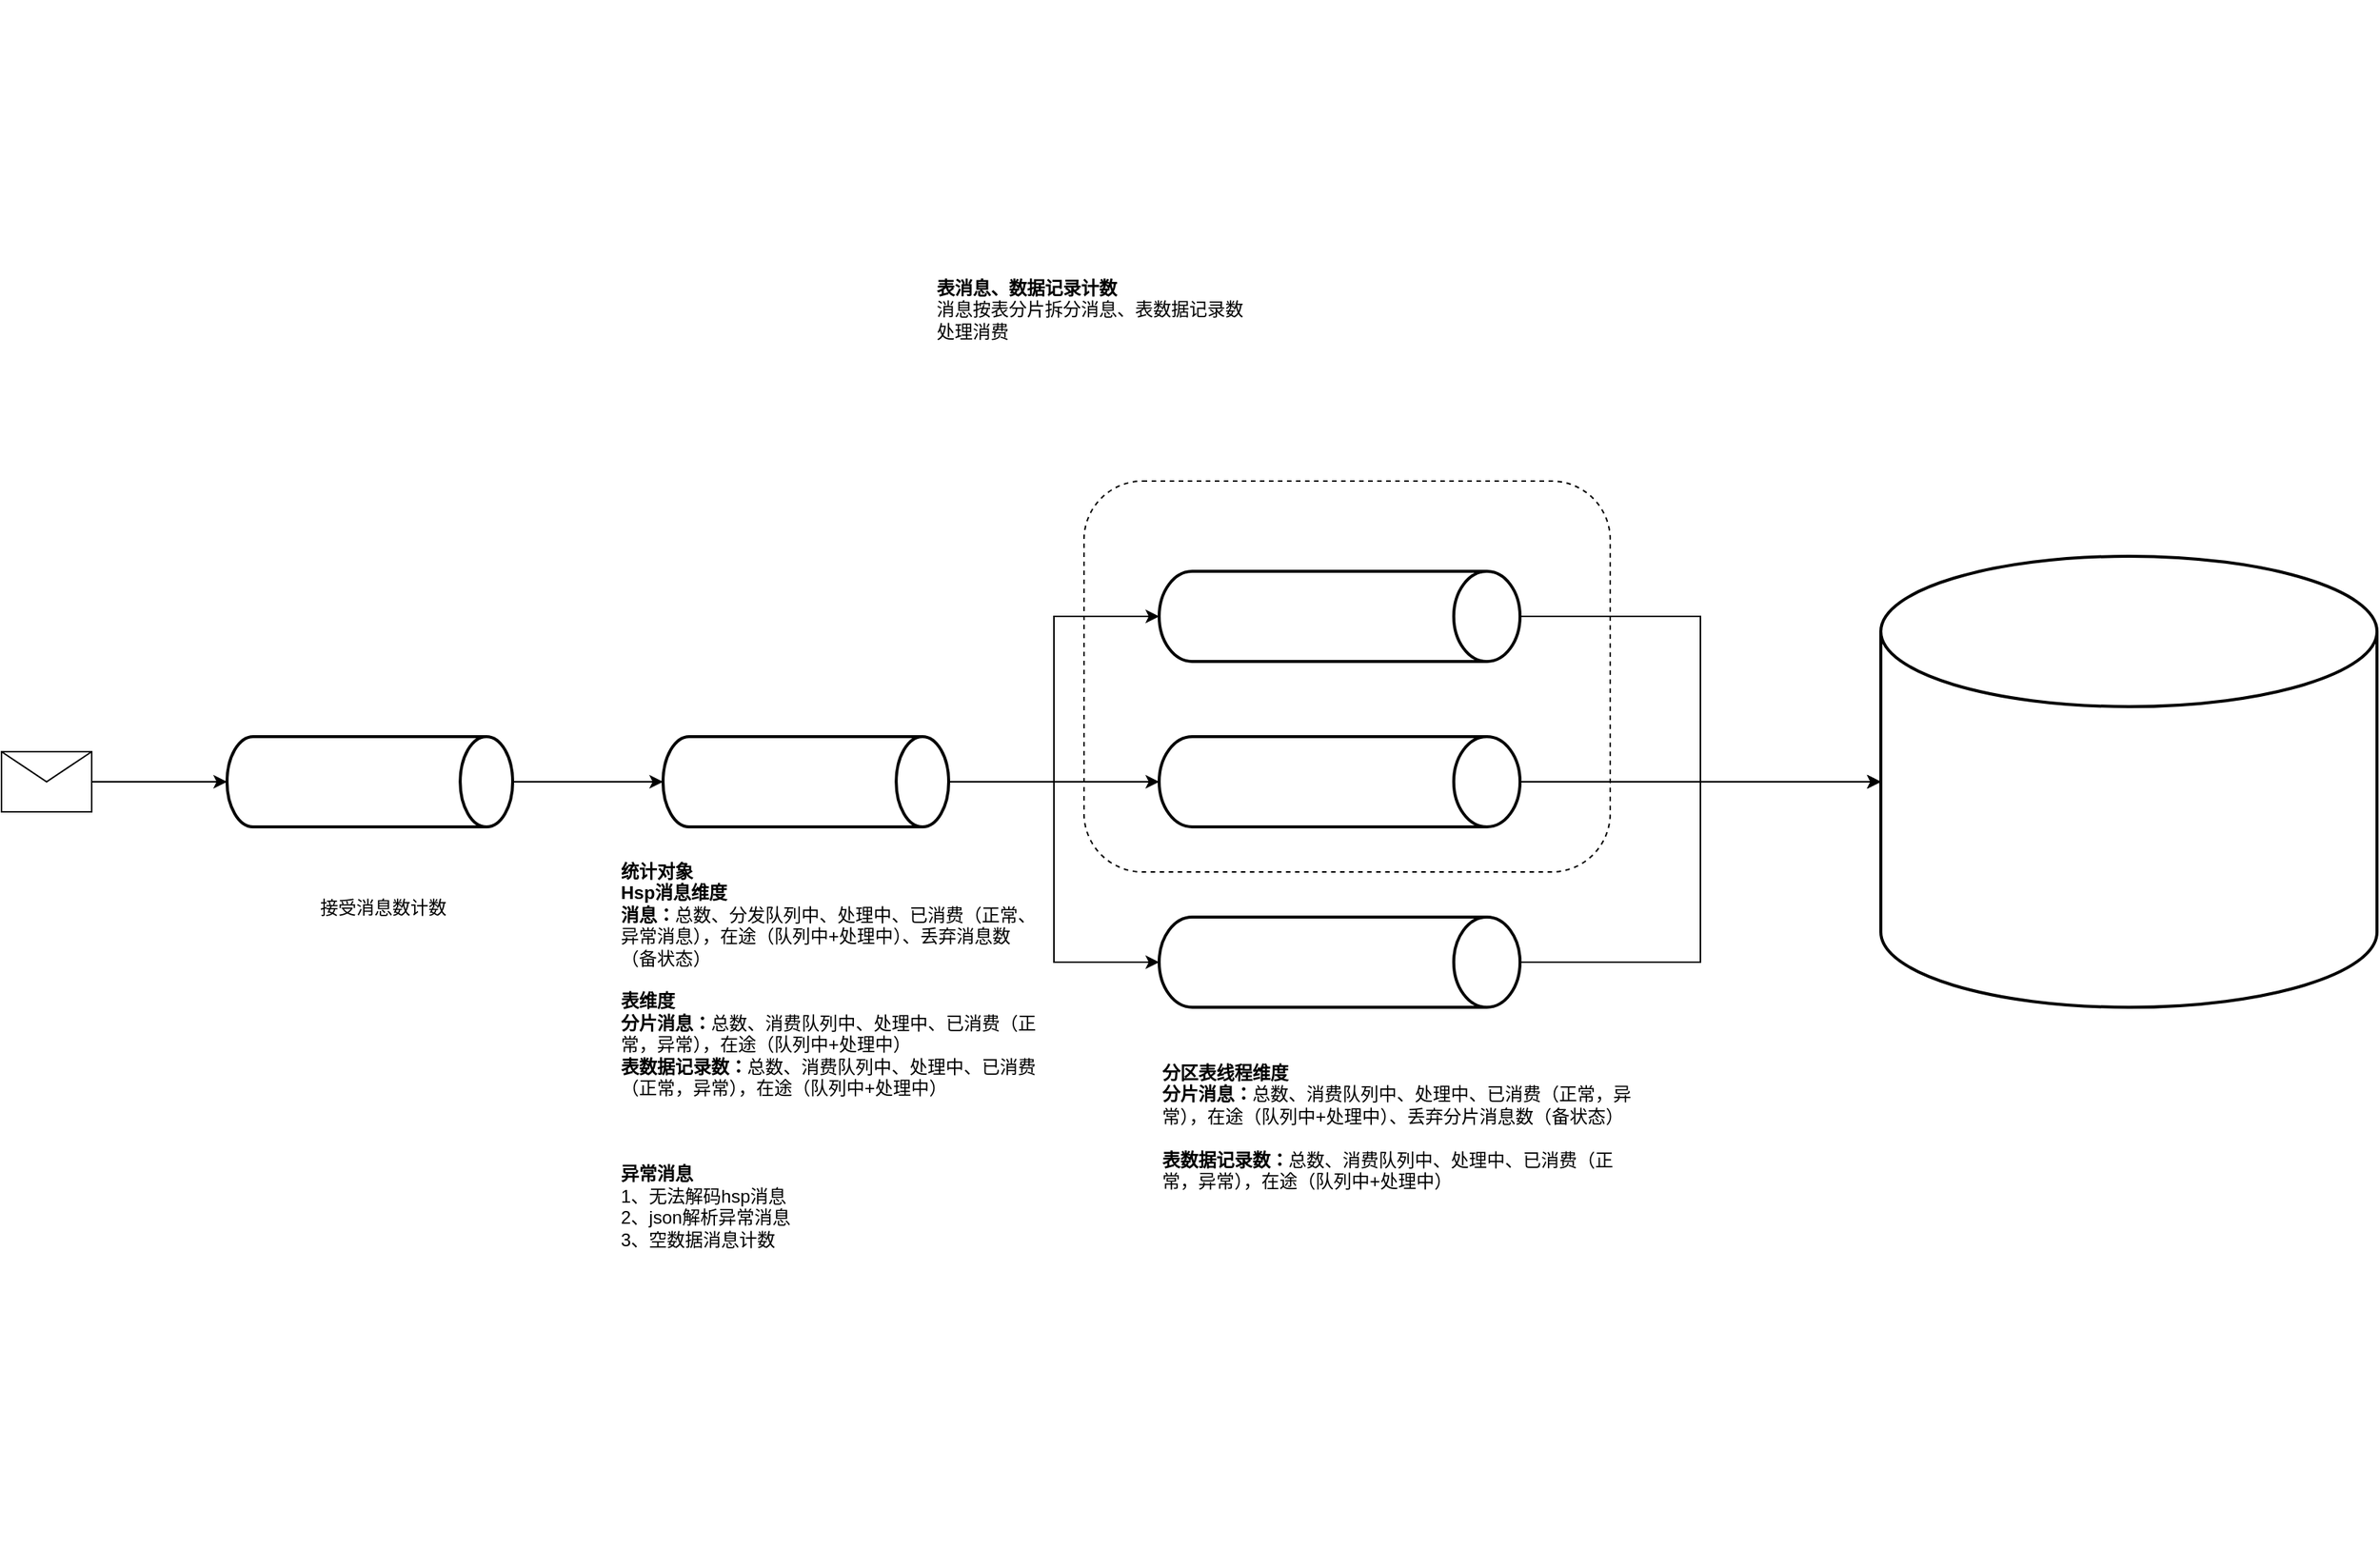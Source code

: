 <mxfile version="21.3.2" type="github" pages="2">
  <diagram name="第 1 页" id="USofRMA4XZ6aipWn7kLh">
    <mxGraphModel dx="2514" dy="3227" grid="1" gridSize="10" guides="1" tooltips="1" connect="1" arrows="1" fold="1" page="1" pageScale="1" pageWidth="827" pageHeight="1169" math="0" shadow="0">
      <root>
        <mxCell id="0" />
        <mxCell id="1" parent="0" />
        <mxCell id="FrgPPtpXRDeIr11iUTKz-24" value="" style="edgeStyle=orthogonalEdgeStyle;rounded=0;orthogonalLoop=1;jettySize=auto;html=1;" edge="1" parent="1" source="FrgPPtpXRDeIr11iUTKz-14" target="FrgPPtpXRDeIr11iUTKz-15">
          <mxGeometry relative="1" as="geometry" />
        </mxCell>
        <mxCell id="FrgPPtpXRDeIr11iUTKz-14" value="" style="strokeWidth=2;html=1;shape=mxgraph.flowchart.direct_data;whiteSpace=wrap;" vertex="1" parent="1">
          <mxGeometry x="-10" y="-960" width="190" height="60" as="geometry" />
        </mxCell>
        <mxCell id="FrgPPtpXRDeIr11iUTKz-25" style="edgeStyle=orthogonalEdgeStyle;rounded=0;orthogonalLoop=1;jettySize=auto;html=1;entryX=0;entryY=0.5;entryDx=0;entryDy=0;entryPerimeter=0;" edge="1" parent="1" source="FrgPPtpXRDeIr11iUTKz-15" target="FrgPPtpXRDeIr11iUTKz-17">
          <mxGeometry relative="1" as="geometry" />
        </mxCell>
        <mxCell id="FrgPPtpXRDeIr11iUTKz-27" style="edgeStyle=orthogonalEdgeStyle;rounded=0;orthogonalLoop=1;jettySize=auto;html=1;entryX=0;entryY=0.5;entryDx=0;entryDy=0;entryPerimeter=0;" edge="1" parent="1" source="FrgPPtpXRDeIr11iUTKz-15" target="FrgPPtpXRDeIr11iUTKz-19">
          <mxGeometry relative="1" as="geometry" />
        </mxCell>
        <mxCell id="FrgPPtpXRDeIr11iUTKz-28" style="edgeStyle=orthogonalEdgeStyle;rounded=0;orthogonalLoop=1;jettySize=auto;html=1;" edge="1" parent="1" source="FrgPPtpXRDeIr11iUTKz-15" target="FrgPPtpXRDeIr11iUTKz-18">
          <mxGeometry relative="1" as="geometry" />
        </mxCell>
        <mxCell id="FrgPPtpXRDeIr11iUTKz-15" value="" style="strokeWidth=2;html=1;shape=mxgraph.flowchart.direct_data;whiteSpace=wrap;" vertex="1" parent="1">
          <mxGeometry x="280" y="-960" width="190" height="60" as="geometry" />
        </mxCell>
        <mxCell id="FrgPPtpXRDeIr11iUTKz-31" style="edgeStyle=orthogonalEdgeStyle;rounded=0;orthogonalLoop=1;jettySize=auto;html=1;entryX=0;entryY=0.5;entryDx=0;entryDy=0;entryPerimeter=0;" edge="1" parent="1" source="FrgPPtpXRDeIr11iUTKz-17" target="FrgPPtpXRDeIr11iUTKz-30">
          <mxGeometry relative="1" as="geometry" />
        </mxCell>
        <mxCell id="FrgPPtpXRDeIr11iUTKz-17" value="" style="strokeWidth=2;html=1;shape=mxgraph.flowchart.direct_data;whiteSpace=wrap;" vertex="1" parent="1">
          <mxGeometry x="610" y="-1070" width="240" height="60" as="geometry" />
        </mxCell>
        <mxCell id="FrgPPtpXRDeIr11iUTKz-32" style="edgeStyle=orthogonalEdgeStyle;rounded=0;orthogonalLoop=1;jettySize=auto;html=1;entryX=0;entryY=0.5;entryDx=0;entryDy=0;entryPerimeter=0;" edge="1" parent="1" source="FrgPPtpXRDeIr11iUTKz-18" target="FrgPPtpXRDeIr11iUTKz-30">
          <mxGeometry relative="1" as="geometry" />
        </mxCell>
        <mxCell id="FrgPPtpXRDeIr11iUTKz-18" value="" style="strokeWidth=2;html=1;shape=mxgraph.flowchart.direct_data;whiteSpace=wrap;" vertex="1" parent="1">
          <mxGeometry x="610" y="-960" width="240" height="60" as="geometry" />
        </mxCell>
        <mxCell id="FrgPPtpXRDeIr11iUTKz-33" style="edgeStyle=orthogonalEdgeStyle;rounded=0;orthogonalLoop=1;jettySize=auto;html=1;entryX=0;entryY=0.5;entryDx=0;entryDy=0;entryPerimeter=0;" edge="1" parent="1" source="FrgPPtpXRDeIr11iUTKz-19" target="FrgPPtpXRDeIr11iUTKz-30">
          <mxGeometry relative="1" as="geometry" />
        </mxCell>
        <mxCell id="FrgPPtpXRDeIr11iUTKz-19" value="" style="strokeWidth=2;html=1;shape=mxgraph.flowchart.direct_data;whiteSpace=wrap;" vertex="1" parent="1">
          <mxGeometry x="610" y="-840" width="240" height="60" as="geometry" />
        </mxCell>
        <mxCell id="FrgPPtpXRDeIr11iUTKz-23" value="" style="edgeStyle=orthogonalEdgeStyle;rounded=0;orthogonalLoop=1;jettySize=auto;html=1;" edge="1" parent="1" source="FrgPPtpXRDeIr11iUTKz-22" target="FrgPPtpXRDeIr11iUTKz-14">
          <mxGeometry relative="1" as="geometry" />
        </mxCell>
        <mxCell id="FrgPPtpXRDeIr11iUTKz-22" value="" style="shape=message;html=1;html=1;outlineConnect=0;labelPosition=center;verticalLabelPosition=bottom;align=center;verticalAlign=top;" vertex="1" parent="1">
          <mxGeometry x="-160" y="-950" width="60" height="40" as="geometry" />
        </mxCell>
        <mxCell id="FrgPPtpXRDeIr11iUTKz-30" value="" style="strokeWidth=2;html=1;shape=mxgraph.flowchart.database;whiteSpace=wrap;" vertex="1" parent="1">
          <mxGeometry x="1090" y="-1080" width="330" height="300" as="geometry" />
        </mxCell>
        <mxCell id="FrgPPtpXRDeIr11iUTKz-34" value="接受消息数计数" style="text;html=1;strokeColor=none;fillColor=none;align=left;verticalAlign=top;whiteSpace=wrap;rounded=0;" vertex="1" parent="1">
          <mxGeometry x="50" y="-860" width="90" height="30" as="geometry" />
        </mxCell>
        <mxCell id="FrgPPtpXRDeIr11iUTKz-35" value="&lt;b&gt;统计对象&lt;br&gt;Hsp消息维度&lt;br&gt;消息：&lt;/b&gt;总数、分发队列中、处理中、已消费（正常、异常消息&lt;span style=&quot;border-color: var(--border-color);&quot;&gt;）&lt;span style=&quot;border-color: var(--border-color);&quot;&gt;，在途（&lt;/span&gt;&lt;span style=&quot;border-color: var(--border-color);&quot;&gt;队列中+处理中&lt;/span&gt;&lt;span style=&quot;border-color: var(--border-color);&quot;&gt;）&lt;/span&gt;、丢弃消息数（备状态）&lt;br&gt;&lt;/span&gt;&lt;b&gt;&lt;br&gt;表维度&lt;br&gt;&lt;/b&gt;&lt;b style=&quot;border-color: var(--border-color);&quot;&gt;分片&lt;/b&gt;&lt;b&gt;消息：&lt;/b&gt;总数、&lt;span style=&quot;border-color: var(--border-color);&quot;&gt;消费&lt;/span&gt;队列中、处理中、已消费（正常，异常），在途（&lt;span style=&quot;border-color: var(--border-color);&quot;&gt;队列中+处理中&lt;/span&gt;）&lt;br&gt;&lt;b&gt;表数据记录数：&lt;/b&gt;&lt;span style=&quot;border-color: var(--border-color);&quot;&gt;总数、&lt;span style=&quot;border-color: var(--border-color);&quot;&gt;消费&lt;/span&gt;队列中、处理中、已消费（正常，异常），在途（&lt;/span&gt;&lt;span style=&quot;border-color: var(--border-color);&quot;&gt;队列中+处理中&lt;/span&gt;&lt;span style=&quot;border-color: var(--border-color);&quot;&gt;）&lt;/span&gt;&lt;b&gt;&lt;br&gt;&lt;br&gt;&lt;br&gt;&lt;br&gt;异常消息&lt;/b&gt;&lt;br&gt;1、无法解码hsp消息&lt;br&gt;2、json解析异常消息&lt;br&gt;3、空数据消息计数" style="text;html=1;strokeColor=none;fillColor=none;align=left;verticalAlign=top;whiteSpace=wrap;rounded=0;" vertex="1" parent="1">
          <mxGeometry x="250" y="-884" width="280" height="464" as="geometry" />
        </mxCell>
        <mxCell id="FrgPPtpXRDeIr11iUTKz-36" value="&lt;b style=&quot;border-color: var(--border-color);&quot;&gt;分区表线程维度&lt;br style=&quot;border-color: var(--border-color);&quot;&gt;&lt;/b&gt;&lt;b style=&quot;border-color: var(--border-color);&quot;&gt;分片&lt;/b&gt;&lt;b style=&quot;border-color: var(--border-color);&quot;&gt;消息：&lt;/b&gt;&lt;span style=&quot;border-color: var(--border-color);&quot;&gt;总数、消费队列中、处理中、已消费（正常，异常），在途（&lt;/span&gt;&lt;span style=&quot;border-color: var(--border-color);&quot;&gt;队列中+处理中）、丢弃分片消息数（备状态）&lt;/span&gt;&lt;b style=&quot;border-color: var(--border-color);&quot;&gt;&lt;br style=&quot;border-color: var(--border-color);&quot;&gt;&lt;br style=&quot;border-color: var(--border-color);&quot;&gt;&lt;/b&gt;&lt;b style=&quot;border-color: var(--border-color);&quot;&gt;表数据记录数：&lt;/b&gt;&lt;span style=&quot;border-color: var(--border-color);&quot;&gt;总数、&lt;span style=&quot;border-color: var(--border-color);&quot;&gt;消费&lt;/span&gt;队列中、处理中、已消费（正常，异常），在途（&lt;/span&gt;&lt;span style=&quot;border-color: var(--border-color);&quot;&gt;队列中+处理中&lt;/span&gt;&lt;span style=&quot;border-color: var(--border-color);&quot;&gt;）&lt;/span&gt;&lt;b style=&quot;border-color: var(--border-color);&quot;&gt;&lt;br style=&quot;border-color: var(--border-color);&quot;&gt;&lt;/b&gt;" style="text;html=1;strokeColor=none;fillColor=none;align=left;verticalAlign=top;whiteSpace=wrap;rounded=0;" vertex="1" parent="1">
          <mxGeometry x="610" y="-750" width="320" height="300" as="geometry" />
        </mxCell>
        <mxCell id="FrgPPtpXRDeIr11iUTKz-38" value="" style="rounded=1;whiteSpace=wrap;html=1;fillColor=none;dashed=1;" vertex="1" parent="1">
          <mxGeometry x="560" y="-1130" width="350" height="260" as="geometry" />
        </mxCell>
        <mxCell id="FrgPPtpXRDeIr11iUTKz-39" value="&lt;b&gt;表消息、数据记录计数&lt;/b&gt;&lt;br&gt;消息按表分片拆分消息、表数据记录数&lt;br&gt;处理消费" style="text;html=1;strokeColor=none;fillColor=none;align=left;verticalAlign=bottom;whiteSpace=wrap;rounded=0;" vertex="1" parent="1">
          <mxGeometry x="460" y="-1450" width="210" height="230" as="geometry" />
        </mxCell>
      </root>
    </mxGraphModel>
  </diagram>
  <diagram id="r1xa90ovUVv4gwHCu3es" name="第 2 页">
    <mxGraphModel dx="2261" dy="756" grid="1" gridSize="10" guides="1" tooltips="1" connect="1" arrows="1" fold="1" page="1" pageScale="1" pageWidth="827" pageHeight="1169" math="0" shadow="0">
      <root>
        <mxCell id="0" />
        <mxCell id="1" parent="0" />
        <mxCell id="ImbzPGYgill5O1Hl5ryi-1" value="" style="rounded=0;whiteSpace=wrap;html=1;dashed=1;fillColor=none;glass=1;" vertex="1" parent="1">
          <mxGeometry x="30" y="10" width="820" height="350" as="geometry" />
        </mxCell>
        <mxCell id="ImbzPGYgill5O1Hl5ryi-2" value="" style="shape=cylinder3;whiteSpace=wrap;html=1;boundedLbl=1;backgroundOutline=1;size=15;" vertex="1" parent="1">
          <mxGeometry x="910" y="48" width="190" height="280" as="geometry" />
        </mxCell>
        <mxCell id="ImbzPGYgill5O1Hl5ryi-3" value="" style="edgeStyle=orthogonalEdgeStyle;rounded=0;orthogonalLoop=1;jettySize=auto;html=1;" edge="1" parent="1" source="ImbzPGYgill5O1Hl5ryi-4" target="ImbzPGYgill5O1Hl5ryi-12">
          <mxGeometry relative="1" as="geometry" />
        </mxCell>
        <mxCell id="ImbzPGYgill5O1Hl5ryi-4" value="AmiMessageHandle&lt;br&gt;onMessage" style="rounded=1;whiteSpace=wrap;html=1;" vertex="1" parent="1">
          <mxGeometry x="40" y="180" width="140" height="40" as="geometry" />
        </mxCell>
        <mxCell id="ImbzPGYgill5O1Hl5ryi-5" value="" style="endArrow=classic;html=1;rounded=0;entryX=0;entryY=0.5;entryDx=0;entryDy=0;" edge="1" parent="1" target="ImbzPGYgill5O1Hl5ryi-4">
          <mxGeometry width="50" height="50" relative="1" as="geometry">
            <mxPoint x="-20" y="200" as="sourcePoint" />
            <mxPoint x="30" y="200" as="targetPoint" />
          </mxGeometry>
        </mxCell>
        <mxCell id="ImbzPGYgill5O1Hl5ryi-6" value="" style="edgeStyle=orthogonalEdgeStyle;rounded=0;orthogonalLoop=1;jettySize=auto;html=1;entryX=0;entryY=0.5;entryDx=0;entryDy=0;" edge="1" parent="1" source="ImbzPGYgill5O1Hl5ryi-12" target="ImbzPGYgill5O1Hl5ryi-14">
          <mxGeometry relative="1" as="geometry" />
        </mxCell>
        <mxCell id="ImbzPGYgill5O1Hl5ryi-7" value="" style="edgeStyle=orthogonalEdgeStyle;rounded=0;orthogonalLoop=1;jettySize=auto;html=1;entryX=0;entryY=0.5;entryDx=0;entryDy=0;" edge="1" parent="1" source="ImbzPGYgill5O1Hl5ryi-12" target="ImbzPGYgill5O1Hl5ryi-16">
          <mxGeometry relative="1" as="geometry">
            <Array as="points">
              <mxPoint x="440" y="200" />
              <mxPoint x="440" y="120" />
            </Array>
          </mxGeometry>
        </mxCell>
        <mxCell id="ImbzPGYgill5O1Hl5ryi-8" value="" style="edgeStyle=orthogonalEdgeStyle;rounded=0;orthogonalLoop=1;jettySize=auto;html=1;entryX=0;entryY=0.5;entryDx=0;entryDy=0;" edge="1" parent="1" source="ImbzPGYgill5O1Hl5ryi-12" target="ImbzPGYgill5O1Hl5ryi-19">
          <mxGeometry relative="1" as="geometry">
            <Array as="points">
              <mxPoint x="440" y="200" />
              <mxPoint x="440" y="150" />
            </Array>
          </mxGeometry>
        </mxCell>
        <mxCell id="ImbzPGYgill5O1Hl5ryi-9" style="edgeStyle=orthogonalEdgeStyle;rounded=0;orthogonalLoop=1;jettySize=auto;html=1;entryX=0;entryY=0.5;entryDx=0;entryDy=0;" edge="1" parent="1" source="ImbzPGYgill5O1Hl5ryi-12" target="ImbzPGYgill5O1Hl5ryi-21">
          <mxGeometry relative="1" as="geometry" />
        </mxCell>
        <mxCell id="ImbzPGYgill5O1Hl5ryi-10" style="edgeStyle=orthogonalEdgeStyle;rounded=0;orthogonalLoop=1;jettySize=auto;html=1;entryX=0;entryY=0.5;entryDx=0;entryDy=0;" edge="1" parent="1" source="ImbzPGYgill5O1Hl5ryi-12" target="ImbzPGYgill5O1Hl5ryi-23">
          <mxGeometry relative="1" as="geometry">
            <Array as="points">
              <mxPoint x="440" y="200" />
              <mxPoint x="440" y="250" />
            </Array>
          </mxGeometry>
        </mxCell>
        <mxCell id="ImbzPGYgill5O1Hl5ryi-11" style="edgeStyle=orthogonalEdgeStyle;rounded=0;orthogonalLoop=1;jettySize=auto;html=1;entryX=0;entryY=0.5;entryDx=0;entryDy=0;" edge="1" parent="1" source="ImbzPGYgill5O1Hl5ryi-12" target="ImbzPGYgill5O1Hl5ryi-26">
          <mxGeometry relative="1" as="geometry">
            <Array as="points">
              <mxPoint x="440" y="200" />
              <mxPoint x="440" y="280" />
            </Array>
          </mxGeometry>
        </mxCell>
        <mxCell id="ImbzPGYgill5O1Hl5ryi-12" value="DataDispatcher" style="rounded=1;whiteSpace=wrap;html=1;" vertex="1" parent="1">
          <mxGeometry x="240" y="180" width="140" height="40" as="geometry" />
        </mxCell>
        <mxCell id="ImbzPGYgill5O1Hl5ryi-13" value="" style="edgeStyle=orthogonalEdgeStyle;rounded=0;orthogonalLoop=1;jettySize=auto;html=1;" edge="1" parent="1" source="ImbzPGYgill5O1Hl5ryi-14" target="ImbzPGYgill5O1Hl5ryi-17">
          <mxGeometry relative="1" as="geometry">
            <Array as="points">
              <mxPoint x="800" y="90" />
              <mxPoint x="800" y="120" />
            </Array>
          </mxGeometry>
        </mxCell>
        <mxCell id="ImbzPGYgill5O1Hl5ryi-14" value="[TE1]-order-0" style="rounded=1;whiteSpace=wrap;html=1;" vertex="1" parent="1">
          <mxGeometry x="500" y="70" width="140" height="40" as="geometry" />
        </mxCell>
        <mxCell id="ImbzPGYgill5O1Hl5ryi-15" style="edgeStyle=orthogonalEdgeStyle;rounded=0;orthogonalLoop=1;jettySize=auto;html=1;" edge="1" parent="1" source="ImbzPGYgill5O1Hl5ryi-16">
          <mxGeometry relative="1" as="geometry">
            <mxPoint x="950" y="120" as="targetPoint" />
            <Array as="points">
              <mxPoint x="950" y="120" />
            </Array>
          </mxGeometry>
        </mxCell>
        <mxCell id="ImbzPGYgill5O1Hl5ryi-16" value="[TE1]-order-1" style="rounded=1;whiteSpace=wrap;html=1;" vertex="1" parent="1">
          <mxGeometry x="510" y="100" width="140" height="40" as="geometry" />
        </mxCell>
        <mxCell id="ImbzPGYgill5O1Hl5ryi-17" value="order表" style="whiteSpace=wrap;html=1;rounded=0;" vertex="1" parent="1">
          <mxGeometry x="950" y="95" width="110" height="50" as="geometry" />
        </mxCell>
        <mxCell id="ImbzPGYgill5O1Hl5ryi-18" style="edgeStyle=orthogonalEdgeStyle;rounded=0;orthogonalLoop=1;jettySize=auto;html=1;entryX=0;entryY=0.5;entryDx=0;entryDy=0;" edge="1" parent="1" source="ImbzPGYgill5O1Hl5ryi-19" target="ImbzPGYgill5O1Hl5ryi-17">
          <mxGeometry relative="1" as="geometry">
            <Array as="points">
              <mxPoint x="800" y="150" />
              <mxPoint x="800" y="120" />
              <mxPoint x="950" y="120" />
            </Array>
          </mxGeometry>
        </mxCell>
        <mxCell id="ImbzPGYgill5O1Hl5ryi-19" value="[TE1]-order-2" style="rounded=1;whiteSpace=wrap;html=1;" vertex="1" parent="1">
          <mxGeometry x="520" y="130" width="140" height="40" as="geometry" />
        </mxCell>
        <mxCell id="ImbzPGYgill5O1Hl5ryi-20" value="" style="edgeStyle=orthogonalEdgeStyle;rounded=0;orthogonalLoop=1;jettySize=auto;html=1;" edge="1" parent="1" source="ImbzPGYgill5O1Hl5ryi-21" target="ImbzPGYgill5O1Hl5ryi-24">
          <mxGeometry relative="1" as="geometry">
            <Array as="points">
              <mxPoint x="800" y="220" />
              <mxPoint x="800" y="250" />
            </Array>
          </mxGeometry>
        </mxCell>
        <mxCell id="ImbzPGYgill5O1Hl5ryi-21" value="[TE1]-order_detail-0" style="rounded=1;whiteSpace=wrap;html=1;" vertex="1" parent="1">
          <mxGeometry x="500" y="200" width="140" height="40" as="geometry" />
        </mxCell>
        <mxCell id="ImbzPGYgill5O1Hl5ryi-22" style="edgeStyle=orthogonalEdgeStyle;rounded=0;orthogonalLoop=1;jettySize=auto;html=1;entryX=0;entryY=0.5;entryDx=0;entryDy=0;" edge="1" parent="1" source="ImbzPGYgill5O1Hl5ryi-23" target="ImbzPGYgill5O1Hl5ryi-24">
          <mxGeometry relative="1" as="geometry">
            <Array as="points">
              <mxPoint x="800" y="250" />
            </Array>
          </mxGeometry>
        </mxCell>
        <mxCell id="ImbzPGYgill5O1Hl5ryi-23" value="[TE1]-order_detail-1" style="rounded=1;whiteSpace=wrap;html=1;" vertex="1" parent="1">
          <mxGeometry x="510" y="230" width="140" height="40" as="geometry" />
        </mxCell>
        <mxCell id="ImbzPGYgill5O1Hl5ryi-24" value="order_detail表" style="whiteSpace=wrap;html=1;rounded=0;" vertex="1" parent="1">
          <mxGeometry x="950" y="225" width="110" height="50" as="geometry" />
        </mxCell>
        <mxCell id="ImbzPGYgill5O1Hl5ryi-25" style="edgeStyle=orthogonalEdgeStyle;rounded=0;orthogonalLoop=1;jettySize=auto;html=1;entryX=0;entryY=0.5;entryDx=0;entryDy=0;" edge="1" parent="1" source="ImbzPGYgill5O1Hl5ryi-26" target="ImbzPGYgill5O1Hl5ryi-24">
          <mxGeometry relative="1" as="geometry">
            <Array as="points">
              <mxPoint x="800" y="280" />
              <mxPoint x="800" y="250" />
            </Array>
          </mxGeometry>
        </mxCell>
        <mxCell id="ImbzPGYgill5O1Hl5ryi-26" value="[TE1]-order_detail-2" style="rounded=1;whiteSpace=wrap;html=1;" vertex="1" parent="1">
          <mxGeometry x="520" y="260" width="140" height="40" as="geometry" />
        </mxCell>
      </root>
    </mxGraphModel>
  </diagram>
</mxfile>
